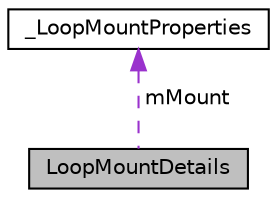 digraph "LoopMountDetails"
{
 // LATEX_PDF_SIZE
  edge [fontname="Helvetica",fontsize="10",labelfontname="Helvetica",labelfontsize="10"];
  node [fontname="Helvetica",fontsize="10",shape=record];
  Node1 [label="LoopMountDetails",height=0.2,width=0.4,color="black", fillcolor="grey75", style="filled", fontcolor="black",tooltip="Class that represents a single loop mount within a container."];
  Node2 -> Node1 [dir="back",color="darkorchid3",fontsize="10",style="dashed",label=" mMount" ,fontname="Helvetica"];
  Node2 [label="_LoopMountProperties",height=0.2,width=0.4,color="black", fillcolor="white", style="filled",URL="$struct__LoopMountProperties.html",tooltip="LoopMountProperties struct used for Storage plugin."];
}
